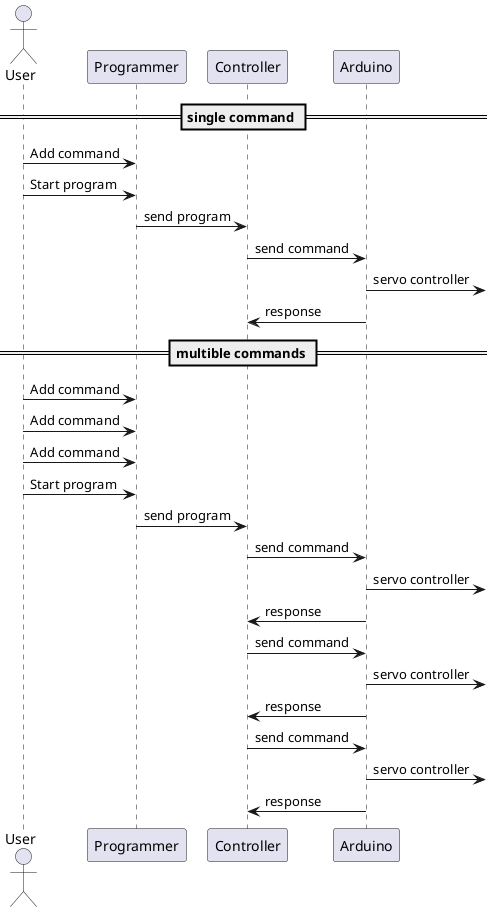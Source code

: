 @startuml
actor User
participant Programmer
participant Controller
participant Arduino

== single command ==

User->Programmer: Add command
User->Programmer: Start program
Programmer->Controller: send program
Controller->Arduino: send command
Arduino->]: servo controller 
Arduino->Controller: response

== multible commands ==

User->Programmer: Add command
User->Programmer: Add command
User->Programmer: Add command
User->Programmer: Start program
Programmer->Controller: send program
Controller->Arduino: send command
Arduino->]: servo controller 
Arduino->Controller: response
Controller->Arduino: send command
Arduino->]: servo controller 
Arduino->Controller: response
Controller->Arduino: send command
Arduino->]: servo controller 
Arduino->Controller: response



@enduml

